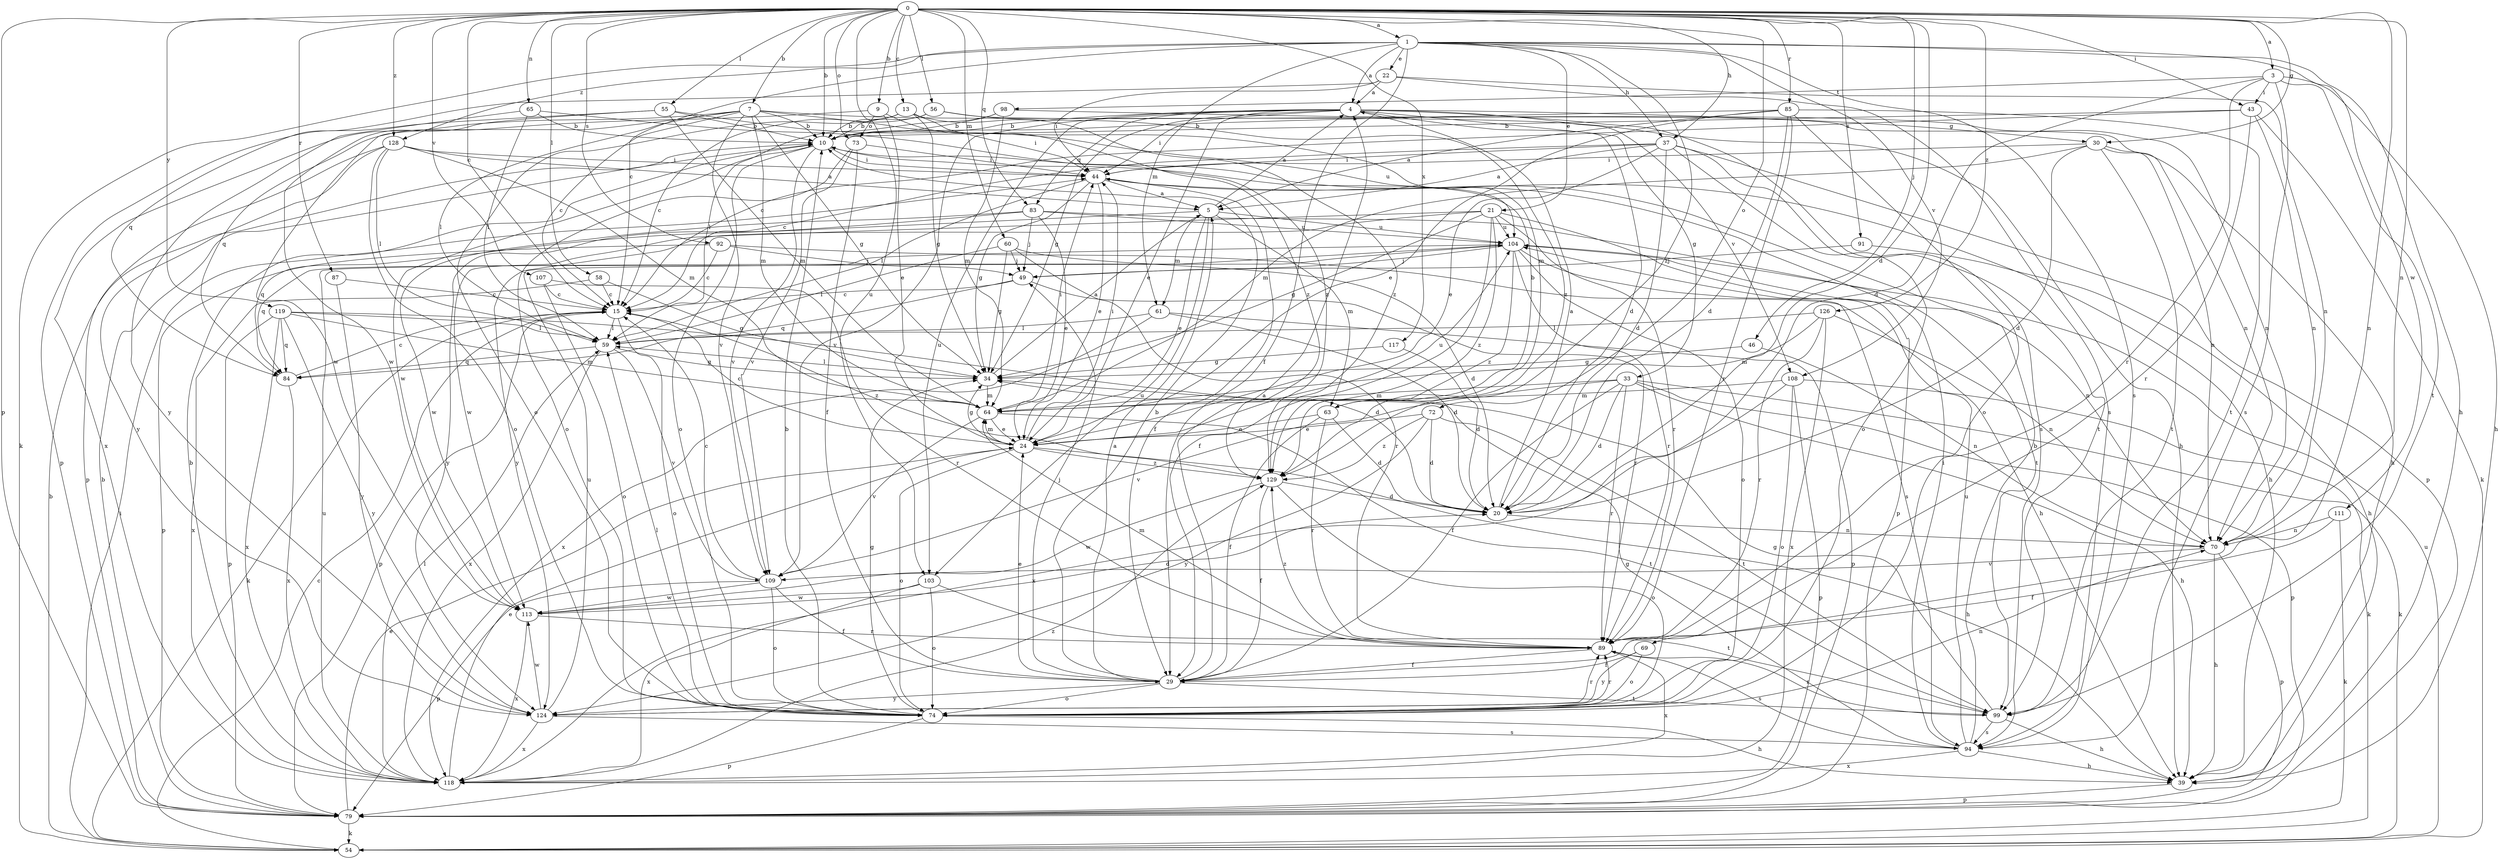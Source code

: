 strict digraph  {
0;
1;
3;
4;
5;
7;
9;
10;
13;
15;
20;
21;
22;
24;
29;
30;
33;
34;
37;
39;
43;
44;
46;
49;
54;
55;
56;
58;
59;
60;
61;
63;
64;
65;
69;
70;
72;
73;
74;
79;
83;
84;
85;
87;
89;
91;
92;
94;
98;
99;
103;
104;
107;
108;
109;
111;
113;
117;
118;
119;
124;
126;
128;
129;
0 -> 1  [label=a];
0 -> 3  [label=a];
0 -> 7  [label=b];
0 -> 9  [label=b];
0 -> 10  [label=b];
0 -> 13  [label=c];
0 -> 15  [label=c];
0 -> 20  [label=d];
0 -> 30  [label=g];
0 -> 37  [label=h];
0 -> 43  [label=i];
0 -> 46  [label=j];
0 -> 55  [label=l];
0 -> 56  [label=l];
0 -> 58  [label=l];
0 -> 60  [label=m];
0 -> 65  [label=n];
0 -> 69  [label=n];
0 -> 70  [label=n];
0 -> 72  [label=o];
0 -> 73  [label=o];
0 -> 79  [label=p];
0 -> 83  [label=q];
0 -> 85  [label=r];
0 -> 87  [label=r];
0 -> 91  [label=s];
0 -> 92  [label=s];
0 -> 103  [label=u];
0 -> 107  [label=v];
0 -> 117  [label=x];
0 -> 119  [label=y];
0 -> 126  [label=z];
0 -> 128  [label=z];
1 -> 4  [label=a];
1 -> 15  [label=c];
1 -> 21  [label=e];
1 -> 22  [label=e];
1 -> 29  [label=f];
1 -> 37  [label=h];
1 -> 39  [label=h];
1 -> 54  [label=k];
1 -> 61  [label=m];
1 -> 94  [label=s];
1 -> 108  [label=v];
1 -> 111  [label=w];
1 -> 128  [label=z];
1 -> 129  [label=z];
3 -> 20  [label=d];
3 -> 39  [label=h];
3 -> 43  [label=i];
3 -> 89  [label=r];
3 -> 94  [label=s];
3 -> 98  [label=t];
3 -> 99  [label=t];
4 -> 10  [label=b];
4 -> 20  [label=d];
4 -> 24  [label=e];
4 -> 30  [label=g];
4 -> 33  [label=g];
4 -> 34  [label=g];
4 -> 44  [label=i];
4 -> 83  [label=q];
4 -> 94  [label=s];
4 -> 103  [label=u];
4 -> 108  [label=v];
4 -> 109  [label=v];
5 -> 4  [label=a];
5 -> 24  [label=e];
5 -> 61  [label=m];
5 -> 63  [label=m];
5 -> 84  [label=q];
5 -> 103  [label=u];
5 -> 104  [label=u];
7 -> 10  [label=b];
7 -> 15  [label=c];
7 -> 34  [label=g];
7 -> 39  [label=h];
7 -> 59  [label=l];
7 -> 63  [label=m];
7 -> 64  [label=m];
7 -> 109  [label=v];
7 -> 113  [label=w];
7 -> 118  [label=x];
9 -> 24  [label=e];
9 -> 73  [label=o];
9 -> 84  [label=q];
9 -> 129  [label=z];
10 -> 44  [label=i];
10 -> 74  [label=o];
10 -> 109  [label=v];
10 -> 113  [label=w];
13 -> 10  [label=b];
13 -> 34  [label=g];
13 -> 44  [label=i];
13 -> 74  [label=o];
13 -> 129  [label=z];
15 -> 54  [label=k];
15 -> 59  [label=l];
15 -> 74  [label=o];
15 -> 79  [label=p];
15 -> 129  [label=z];
20 -> 4  [label=a];
20 -> 70  [label=n];
21 -> 29  [label=f];
21 -> 34  [label=g];
21 -> 79  [label=p];
21 -> 89  [label=r];
21 -> 104  [label=u];
21 -> 113  [label=w];
21 -> 124  [label=y];
21 -> 129  [label=z];
22 -> 4  [label=a];
22 -> 44  [label=i];
22 -> 70  [label=n];
22 -> 84  [label=q];
22 -> 94  [label=s];
24 -> 15  [label=c];
24 -> 34  [label=g];
24 -> 39  [label=h];
24 -> 44  [label=i];
24 -> 64  [label=m];
24 -> 74  [label=o];
24 -> 104  [label=u];
24 -> 129  [label=z];
29 -> 4  [label=a];
29 -> 5  [label=a];
29 -> 10  [label=b];
29 -> 24  [label=e];
29 -> 49  [label=j];
29 -> 74  [label=o];
29 -> 99  [label=t];
29 -> 124  [label=y];
30 -> 20  [label=d];
30 -> 39  [label=h];
30 -> 44  [label=i];
30 -> 64  [label=m];
30 -> 70  [label=n];
30 -> 99  [label=t];
33 -> 20  [label=d];
33 -> 29  [label=f];
33 -> 39  [label=h];
33 -> 54  [label=k];
33 -> 64  [label=m];
33 -> 79  [label=p];
33 -> 89  [label=r];
33 -> 109  [label=v];
34 -> 5  [label=a];
34 -> 59  [label=l];
34 -> 64  [label=m];
37 -> 5  [label=a];
37 -> 15  [label=c];
37 -> 20  [label=d];
37 -> 24  [label=e];
37 -> 44  [label=i];
37 -> 74  [label=o];
37 -> 79  [label=p];
37 -> 99  [label=t];
39 -> 79  [label=p];
43 -> 10  [label=b];
43 -> 15  [label=c];
43 -> 54  [label=k];
43 -> 70  [label=n];
43 -> 89  [label=r];
44 -> 5  [label=a];
44 -> 24  [label=e];
44 -> 29  [label=f];
44 -> 34  [label=g];
44 -> 39  [label=h];
44 -> 59  [label=l];
46 -> 34  [label=g];
46 -> 70  [label=n];
49 -> 15  [label=c];
49 -> 84  [label=q];
49 -> 89  [label=r];
54 -> 10  [label=b];
54 -> 15  [label=c];
54 -> 44  [label=i];
54 -> 104  [label=u];
55 -> 10  [label=b];
55 -> 64  [label=m];
55 -> 79  [label=p];
55 -> 104  [label=u];
55 -> 113  [label=w];
56 -> 10  [label=b];
56 -> 15  [label=c];
56 -> 70  [label=n];
56 -> 129  [label=z];
58 -> 15  [label=c];
58 -> 34  [label=g];
58 -> 118  [label=x];
59 -> 34  [label=g];
59 -> 84  [label=q];
59 -> 109  [label=v];
59 -> 118  [label=x];
60 -> 20  [label=d];
60 -> 34  [label=g];
60 -> 49  [label=j];
60 -> 59  [label=l];
60 -> 89  [label=r];
61 -> 20  [label=d];
61 -> 59  [label=l];
61 -> 79  [label=p];
61 -> 118  [label=x];
63 -> 10  [label=b];
63 -> 20  [label=d];
63 -> 24  [label=e];
63 -> 29  [label=f];
63 -> 89  [label=r];
64 -> 24  [label=e];
64 -> 44  [label=i];
64 -> 99  [label=t];
64 -> 109  [label=v];
65 -> 10  [label=b];
65 -> 59  [label=l];
65 -> 124  [label=y];
65 -> 129  [label=z];
69 -> 29  [label=f];
69 -> 74  [label=o];
69 -> 124  [label=y];
70 -> 39  [label=h];
70 -> 79  [label=p];
70 -> 109  [label=v];
72 -> 20  [label=d];
72 -> 24  [label=e];
72 -> 99  [label=t];
72 -> 124  [label=y];
72 -> 129  [label=z];
73 -> 29  [label=f];
73 -> 44  [label=i];
73 -> 74  [label=o];
73 -> 109  [label=v];
74 -> 10  [label=b];
74 -> 34  [label=g];
74 -> 39  [label=h];
74 -> 59  [label=l];
74 -> 70  [label=n];
74 -> 79  [label=p];
74 -> 89  [label=r];
79 -> 10  [label=b];
79 -> 24  [label=e];
79 -> 54  [label=k];
83 -> 24  [label=e];
83 -> 49  [label=j];
83 -> 99  [label=t];
83 -> 104  [label=u];
83 -> 113  [label=w];
83 -> 124  [label=y];
84 -> 15  [label=c];
84 -> 118  [label=x];
85 -> 5  [label=a];
85 -> 10  [label=b];
85 -> 20  [label=d];
85 -> 24  [label=e];
85 -> 74  [label=o];
85 -> 89  [label=r];
85 -> 99  [label=t];
87 -> 15  [label=c];
87 -> 124  [label=y];
89 -> 29  [label=f];
89 -> 64  [label=m];
89 -> 94  [label=s];
89 -> 118  [label=x];
89 -> 129  [label=z];
91 -> 39  [label=h];
91 -> 49  [label=j];
92 -> 15  [label=c];
92 -> 39  [label=h];
92 -> 49  [label=j];
92 -> 79  [label=p];
94 -> 10  [label=b];
94 -> 34  [label=g];
94 -> 39  [label=h];
94 -> 44  [label=i];
94 -> 104  [label=u];
94 -> 118  [label=x];
98 -> 10  [label=b];
98 -> 59  [label=l];
98 -> 64  [label=m];
98 -> 70  [label=n];
99 -> 34  [label=g];
99 -> 39  [label=h];
99 -> 89  [label=r];
99 -> 94  [label=s];
103 -> 74  [label=o];
103 -> 99  [label=t];
103 -> 113  [label=w];
103 -> 118  [label=x];
104 -> 49  [label=j];
104 -> 70  [label=n];
104 -> 74  [label=o];
104 -> 84  [label=q];
104 -> 89  [label=r];
104 -> 94  [label=s];
104 -> 129  [label=z];
107 -> 15  [label=c];
107 -> 74  [label=o];
107 -> 89  [label=r];
108 -> 54  [label=k];
108 -> 64  [label=m];
108 -> 74  [label=o];
108 -> 79  [label=p];
108 -> 118  [label=x];
109 -> 15  [label=c];
109 -> 29  [label=f];
109 -> 74  [label=o];
109 -> 79  [label=p];
109 -> 113  [label=w];
111 -> 29  [label=f];
111 -> 54  [label=k];
111 -> 70  [label=n];
113 -> 20  [label=d];
113 -> 89  [label=r];
113 -> 118  [label=x];
117 -> 20  [label=d];
117 -> 34  [label=g];
118 -> 10  [label=b];
118 -> 24  [label=e];
118 -> 59  [label=l];
118 -> 104  [label=u];
118 -> 129  [label=z];
119 -> 20  [label=d];
119 -> 59  [label=l];
119 -> 64  [label=m];
119 -> 79  [label=p];
119 -> 84  [label=q];
119 -> 118  [label=x];
119 -> 124  [label=y];
124 -> 89  [label=r];
124 -> 94  [label=s];
124 -> 104  [label=u];
124 -> 113  [label=w];
124 -> 118  [label=x];
126 -> 59  [label=l];
126 -> 64  [label=m];
126 -> 70  [label=n];
126 -> 89  [label=r];
126 -> 118  [label=x];
128 -> 5  [label=a];
128 -> 44  [label=i];
128 -> 59  [label=l];
128 -> 64  [label=m];
128 -> 74  [label=o];
128 -> 79  [label=p];
128 -> 124  [label=y];
129 -> 20  [label=d];
129 -> 29  [label=f];
129 -> 74  [label=o];
129 -> 113  [label=w];
}
